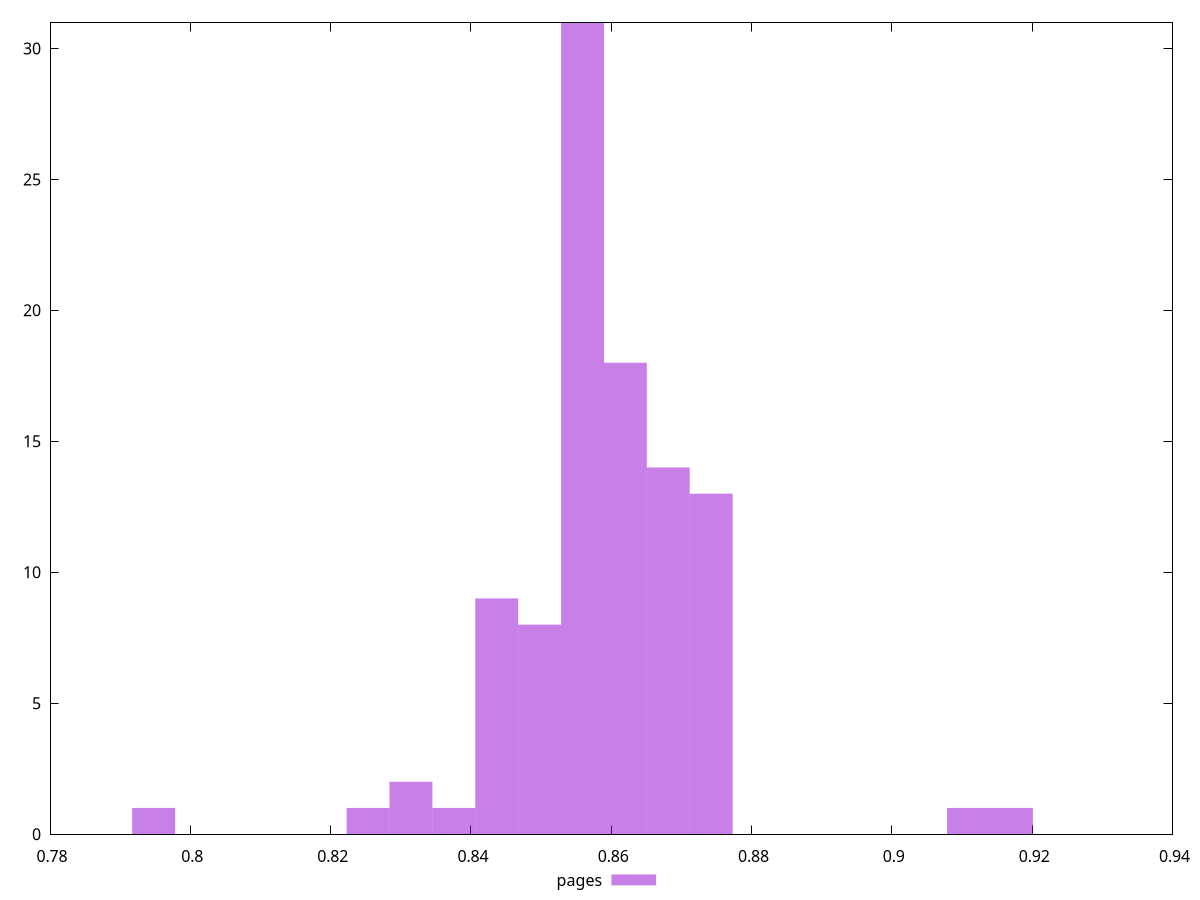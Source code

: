 $_pages <<EOF
0.9109276322330745 1
0.8253371164527856 1
0.8559051578028888 31
0.8620187660729094 18
0.8497915495328681 8
0.8742459826129506 13
0.86813237434293 14
0.8314507247228062 2
0.8436779412628475 9
0.9170412405030951 1
0.7947690751026824 1
0.8375643329928268 1
EOF
set key outside below
set terminal pngcairo
set output "report_00006_2020-11-02T20-21-41.718Z/mainthread-work-breakdown/pages//hist.png"
set yrange [0:31]
set boxwidth 0.006113608270020634
set style fill transparent solid 0.5 noborder
plot $_pages title "pages" with boxes ,
